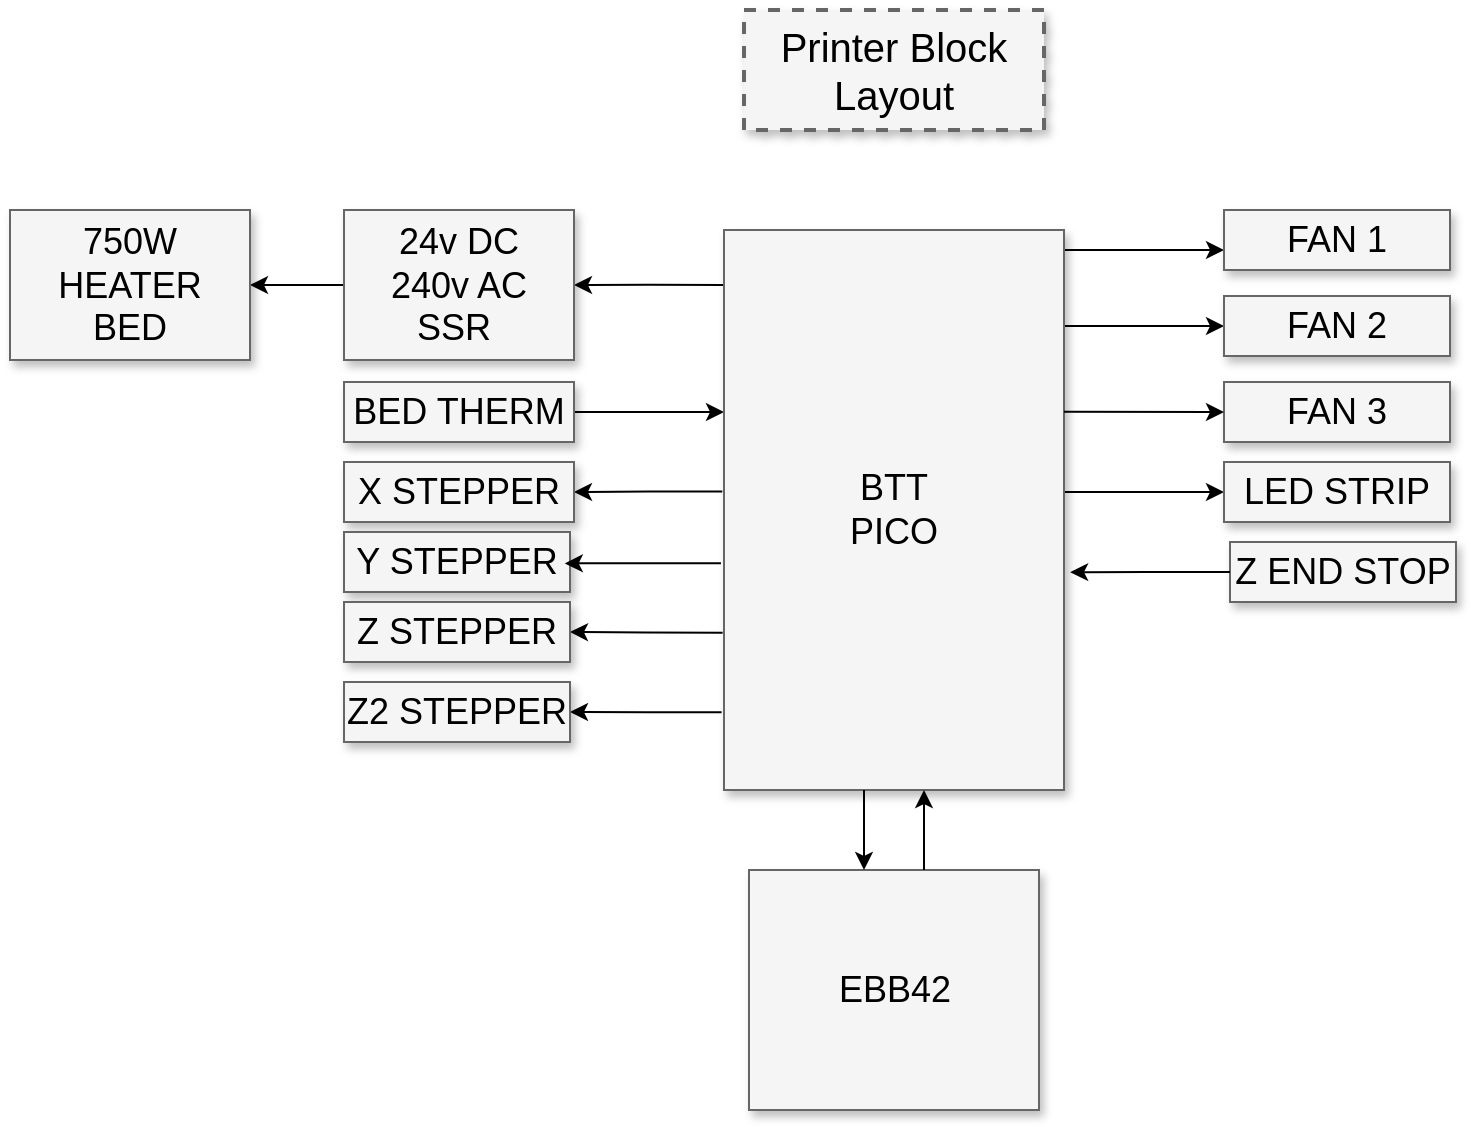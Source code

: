 <mxfile version="28.2.3">
  <diagram name="Page-1" id="90a13364-a465-7bf4-72fc-28e22215d7a0">
    <mxGraphModel dx="793" dy="545" grid="1" gridSize="10" guides="1" tooltips="1" connect="1" arrows="1" fold="1" page="1" pageScale="1.5" pageWidth="1169" pageHeight="826" background="none" math="0" shadow="0">
      <root>
        <mxCell id="0" style=";html=1;" />
        <mxCell id="1" style=";html=1;" parent="0" />
        <mxCell id="3a17f1ce550125da-1" value="Printer Block&lt;div&gt;Layout&lt;/div&gt;" style="whiteSpace=wrap;html=1;shadow=1;fontSize=20;fillColor=#f5f5f5;strokeColor=#666666;strokeWidth=2;dashed=1;" parent="1" vertex="1">
          <mxGeometry x="797" y="344" width="150" height="60" as="geometry" />
        </mxCell>
        <mxCell id="3a17f1ce550125da-13" style="edgeStyle=elbowEdgeStyle;rounded=0;html=1;startArrow=none;startFill=0;jettySize=auto;orthogonalLoop=1;fontSize=18;elbow=vertical;" parent="1" source="3a17f1ce550125da-2" target="3a17f1ce550125da-4" edge="1">
          <mxGeometry relative="1" as="geometry" />
        </mxCell>
        <mxCell id="3a17f1ce550125da-14" style="edgeStyle=elbowEdgeStyle;rounded=0;html=1;startArrow=none;startFill=0;jettySize=auto;orthogonalLoop=1;fontSize=18;elbow=vertical;" parent="1" source="3a17f1ce550125da-2" target="3a17f1ce550125da-5" edge="1">
          <mxGeometry relative="1" as="geometry" />
        </mxCell>
        <mxCell id="3a17f1ce550125da-15" style="edgeStyle=elbowEdgeStyle;rounded=0;html=1;startArrow=classic;startFill=1;jettySize=auto;orthogonalLoop=1;fontSize=18;elbow=vertical;endArrow=none;endFill=0;" parent="1" source="3a17f1ce550125da-2" target="3a17f1ce550125da-6" edge="1">
          <mxGeometry relative="1" as="geometry" />
        </mxCell>
        <mxCell id="3a17f1ce550125da-16" style="edgeStyle=elbowEdgeStyle;rounded=0;html=1;startArrow=none;startFill=0;jettySize=auto;orthogonalLoop=1;fontSize=18;elbow=vertical;" parent="1" source="3a17f1ce550125da-2" target="3a17f1ce550125da-7" edge="1">
          <mxGeometry relative="1" as="geometry" />
        </mxCell>
        <mxCell id="F4Fsb5bBPxPFofwbzcf6-16" style="edgeStyle=orthogonalEdgeStyle;rounded=0;orthogonalLoop=1;jettySize=auto;html=1;exitX=0;exitY=0.098;exitDx=0;exitDy=0;entryX=1;entryY=0.5;entryDx=0;entryDy=0;exitPerimeter=0;" edge="1" parent="1" source="3a17f1ce550125da-2" target="3a17f1ce550125da-8">
          <mxGeometry relative="1" as="geometry" />
        </mxCell>
        <mxCell id="F4Fsb5bBPxPFofwbzcf6-29" style="edgeStyle=orthogonalEdgeStyle;rounded=0;orthogonalLoop=1;jettySize=auto;html=1;exitX=-0.005;exitY=0.467;exitDx=0;exitDy=0;entryX=1;entryY=0.5;entryDx=0;entryDy=0;exitPerimeter=0;" edge="1" parent="1" source="3a17f1ce550125da-2" target="F4Fsb5bBPxPFofwbzcf6-23">
          <mxGeometry relative="1" as="geometry" />
        </mxCell>
        <mxCell id="F4Fsb5bBPxPFofwbzcf6-31" style="edgeStyle=orthogonalEdgeStyle;rounded=0;orthogonalLoop=1;jettySize=auto;html=1;entryX=1;entryY=0.5;entryDx=0;entryDy=0;exitX=-0.004;exitY=0.719;exitDx=0;exitDy=0;exitPerimeter=0;" edge="1" parent="1" source="3a17f1ce550125da-2" target="F4Fsb5bBPxPFofwbzcf6-27">
          <mxGeometry relative="1" as="geometry" />
        </mxCell>
        <mxCell id="F4Fsb5bBPxPFofwbzcf6-32" style="edgeStyle=orthogonalEdgeStyle;rounded=0;orthogonalLoop=1;jettySize=auto;html=1;entryX=1;entryY=0.5;entryDx=0;entryDy=0;exitX=-0.007;exitY=0.861;exitDx=0;exitDy=0;exitPerimeter=0;" edge="1" parent="1" source="3a17f1ce550125da-2" target="F4Fsb5bBPxPFofwbzcf6-28">
          <mxGeometry relative="1" as="geometry" />
        </mxCell>
        <mxCell id="3a17f1ce550125da-2" value="BTT&lt;div&gt;PICO&lt;/div&gt;" style="whiteSpace=wrap;html=1;shadow=1;fontSize=18;fillColor=#f5f5f5;strokeColor=#666666;" parent="1" vertex="1">
          <mxGeometry x="787" y="454" width="170" height="280" as="geometry" />
        </mxCell>
        <mxCell id="3a17f1ce550125da-4" value="FAN 1" style="whiteSpace=wrap;html=1;shadow=1;fontSize=18;fillColor=#f5f5f5;strokeColor=#666666;rotation=0;" parent="1" vertex="1">
          <mxGeometry x="1037" y="444" width="113" height="30" as="geometry" />
        </mxCell>
        <mxCell id="3a17f1ce550125da-5" value="FAN 2" style="whiteSpace=wrap;html=1;shadow=1;fontSize=18;fillColor=#f5f5f5;strokeColor=#666666;" parent="1" vertex="1">
          <mxGeometry x="1037" y="487" width="113" height="30" as="geometry" />
        </mxCell>
        <mxCell id="3a17f1ce550125da-6" value="BED THERM" style="whiteSpace=wrap;html=1;shadow=1;fontSize=18;fillColor=#f5f5f5;strokeColor=#666666;rotation=0;" parent="1" vertex="1">
          <mxGeometry x="597" y="530" width="115" height="30" as="geometry" />
        </mxCell>
        <mxCell id="3a17f1ce550125da-7" value="LED STRIP" style="whiteSpace=wrap;html=1;shadow=1;fontSize=18;fillColor=#f5f5f5;strokeColor=#666666;rotation=0;" parent="1" vertex="1">
          <mxGeometry x="1037" y="570" width="113" height="30" as="geometry" />
        </mxCell>
        <mxCell id="F4Fsb5bBPxPFofwbzcf6-15" style="edgeStyle=orthogonalEdgeStyle;rounded=0;orthogonalLoop=1;jettySize=auto;html=1;" edge="1" parent="1" source="3a17f1ce550125da-8" target="3a17f1ce550125da-9">
          <mxGeometry relative="1" as="geometry" />
        </mxCell>
        <mxCell id="3a17f1ce550125da-8" value="24v DC&lt;div&gt;240v AC&lt;div&gt;SSR&amp;nbsp;&lt;/div&gt;&lt;/div&gt;" style="whiteSpace=wrap;html=1;shadow=1;fontSize=18;fillColor=#f5f5f5;strokeColor=#666666;rotation=0;" parent="1" vertex="1">
          <mxGeometry x="597" y="444" width="115" height="75" as="geometry" />
        </mxCell>
        <mxCell id="3a17f1ce550125da-9" value="&lt;div&gt;750W&lt;/div&gt;&lt;div&gt;HEATER&lt;/div&gt;&lt;div&gt;BED&lt;/div&gt;" style="whiteSpace=wrap;html=1;shadow=1;fontSize=18;fillColor=#f5f5f5;strokeColor=#666666;rotation=0;" parent="1" vertex="1">
          <mxGeometry x="430" y="444" width="120" height="75" as="geometry" />
        </mxCell>
        <mxCell id="3a17f1ce550125da-10" value="EBB42" style="whiteSpace=wrap;html=1;shadow=1;fontSize=18;fillColor=#f5f5f5;strokeColor=#666666;" parent="1" vertex="1">
          <mxGeometry x="799.5" y="774" width="145" height="120" as="geometry" />
        </mxCell>
        <mxCell id="3a17f1ce550125da-23" style="edgeStyle=elbowEdgeStyle;rounded=0;html=1;startArrow=none;startFill=0;jettySize=auto;orthogonalLoop=1;fontSize=18;" parent="1" edge="1">
          <mxGeometry relative="1" as="geometry">
            <mxPoint x="887" y="774" as="sourcePoint" />
            <mxPoint x="887" y="734" as="targetPoint" />
            <Array as="points">
              <mxPoint x="887" y="754" />
              <mxPoint x="887" y="754" />
            </Array>
          </mxGeometry>
        </mxCell>
        <mxCell id="3a17f1ce550125da-24" style="edgeStyle=elbowEdgeStyle;rounded=0;html=1;startArrow=none;startFill=0;jettySize=auto;orthogonalLoop=1;fontSize=18;" parent="1" edge="1">
          <mxGeometry relative="1" as="geometry">
            <mxPoint x="857" y="734" as="sourcePoint" />
            <mxPoint x="857" y="774" as="targetPoint" />
            <Array as="points">
              <mxPoint x="857" y="754" />
              <mxPoint x="887" y="764" />
            </Array>
          </mxGeometry>
        </mxCell>
        <mxCell id="F4Fsb5bBPxPFofwbzcf6-13" value="FAN 3" style="whiteSpace=wrap;html=1;shadow=1;fontSize=18;fillColor=#f5f5f5;strokeColor=#666666;" vertex="1" parent="1">
          <mxGeometry x="1037" y="530" width="113" height="30" as="geometry" />
        </mxCell>
        <mxCell id="F4Fsb5bBPxPFofwbzcf6-14" style="edgeStyle=elbowEdgeStyle;rounded=0;html=1;startArrow=none;startFill=0;jettySize=auto;orthogonalLoop=1;fontSize=18;elbow=vertical;" edge="1" parent="1">
          <mxGeometry relative="1" as="geometry">
            <mxPoint x="957" y="544.91" as="sourcePoint" />
            <mxPoint x="1037" y="544.91" as="targetPoint" />
          </mxGeometry>
        </mxCell>
        <mxCell id="F4Fsb5bBPxPFofwbzcf6-17" value="Z END STOP" style="whiteSpace=wrap;html=1;shadow=1;fontSize=18;fillColor=#f5f5f5;strokeColor=#666666;rotation=0;" vertex="1" parent="1">
          <mxGeometry x="1040" y="610" width="113" height="30" as="geometry" />
        </mxCell>
        <mxCell id="F4Fsb5bBPxPFofwbzcf6-22" style="edgeStyle=orthogonalEdgeStyle;rounded=0;orthogonalLoop=1;jettySize=auto;html=1;entryX=1.018;entryY=0.611;entryDx=0;entryDy=0;entryPerimeter=0;" edge="1" parent="1" source="F4Fsb5bBPxPFofwbzcf6-17" target="3a17f1ce550125da-2">
          <mxGeometry relative="1" as="geometry" />
        </mxCell>
        <mxCell id="F4Fsb5bBPxPFofwbzcf6-23" value="X STEPPER" style="whiteSpace=wrap;html=1;shadow=1;fontSize=18;fillColor=#f5f5f5;strokeColor=#666666;rotation=0;" vertex="1" parent="1">
          <mxGeometry x="597" y="570" width="115" height="30" as="geometry" />
        </mxCell>
        <mxCell id="F4Fsb5bBPxPFofwbzcf6-24" value="Y STEPPER" style="whiteSpace=wrap;html=1;shadow=1;fontSize=18;fillColor=#f5f5f5;strokeColor=#666666;rotation=0;" vertex="1" parent="1">
          <mxGeometry x="597" y="605" width="113" height="30" as="geometry" />
        </mxCell>
        <mxCell id="F4Fsb5bBPxPFofwbzcf6-27" value="Z STEPPER" style="whiteSpace=wrap;html=1;shadow=1;fontSize=18;fillColor=#f5f5f5;strokeColor=#666666;rotation=0;" vertex="1" parent="1">
          <mxGeometry x="597" y="640" width="113" height="30" as="geometry" />
        </mxCell>
        <mxCell id="F4Fsb5bBPxPFofwbzcf6-28" value="Z2 STEPPER" style="whiteSpace=wrap;html=1;shadow=1;fontSize=18;fillColor=#f5f5f5;strokeColor=#666666;rotation=0;" vertex="1" parent="1">
          <mxGeometry x="597" y="680" width="113" height="30" as="geometry" />
        </mxCell>
        <mxCell id="F4Fsb5bBPxPFofwbzcf6-30" style="edgeStyle=orthogonalEdgeStyle;rounded=0;orthogonalLoop=1;jettySize=auto;html=1;entryX=0.977;entryY=0.523;entryDx=0;entryDy=0;entryPerimeter=0;exitX=-0.009;exitY=0.595;exitDx=0;exitDy=0;exitPerimeter=0;" edge="1" parent="1" source="3a17f1ce550125da-2" target="F4Fsb5bBPxPFofwbzcf6-24">
          <mxGeometry relative="1" as="geometry" />
        </mxCell>
      </root>
    </mxGraphModel>
  </diagram>
</mxfile>
